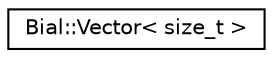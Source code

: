 digraph "Graphical Class Hierarchy"
{
  edge [fontname="Helvetica",fontsize="10",labelfontname="Helvetica",labelfontsize="10"];
  node [fontname="Helvetica",fontsize="10",shape=record];
  rankdir="LR";
  Node1 [label="Bial::Vector\< size_t \>",height=0.2,width=0.4,color="black", fillcolor="white", style="filled",URL="$class_bial_1_1_vector.html"];
}

